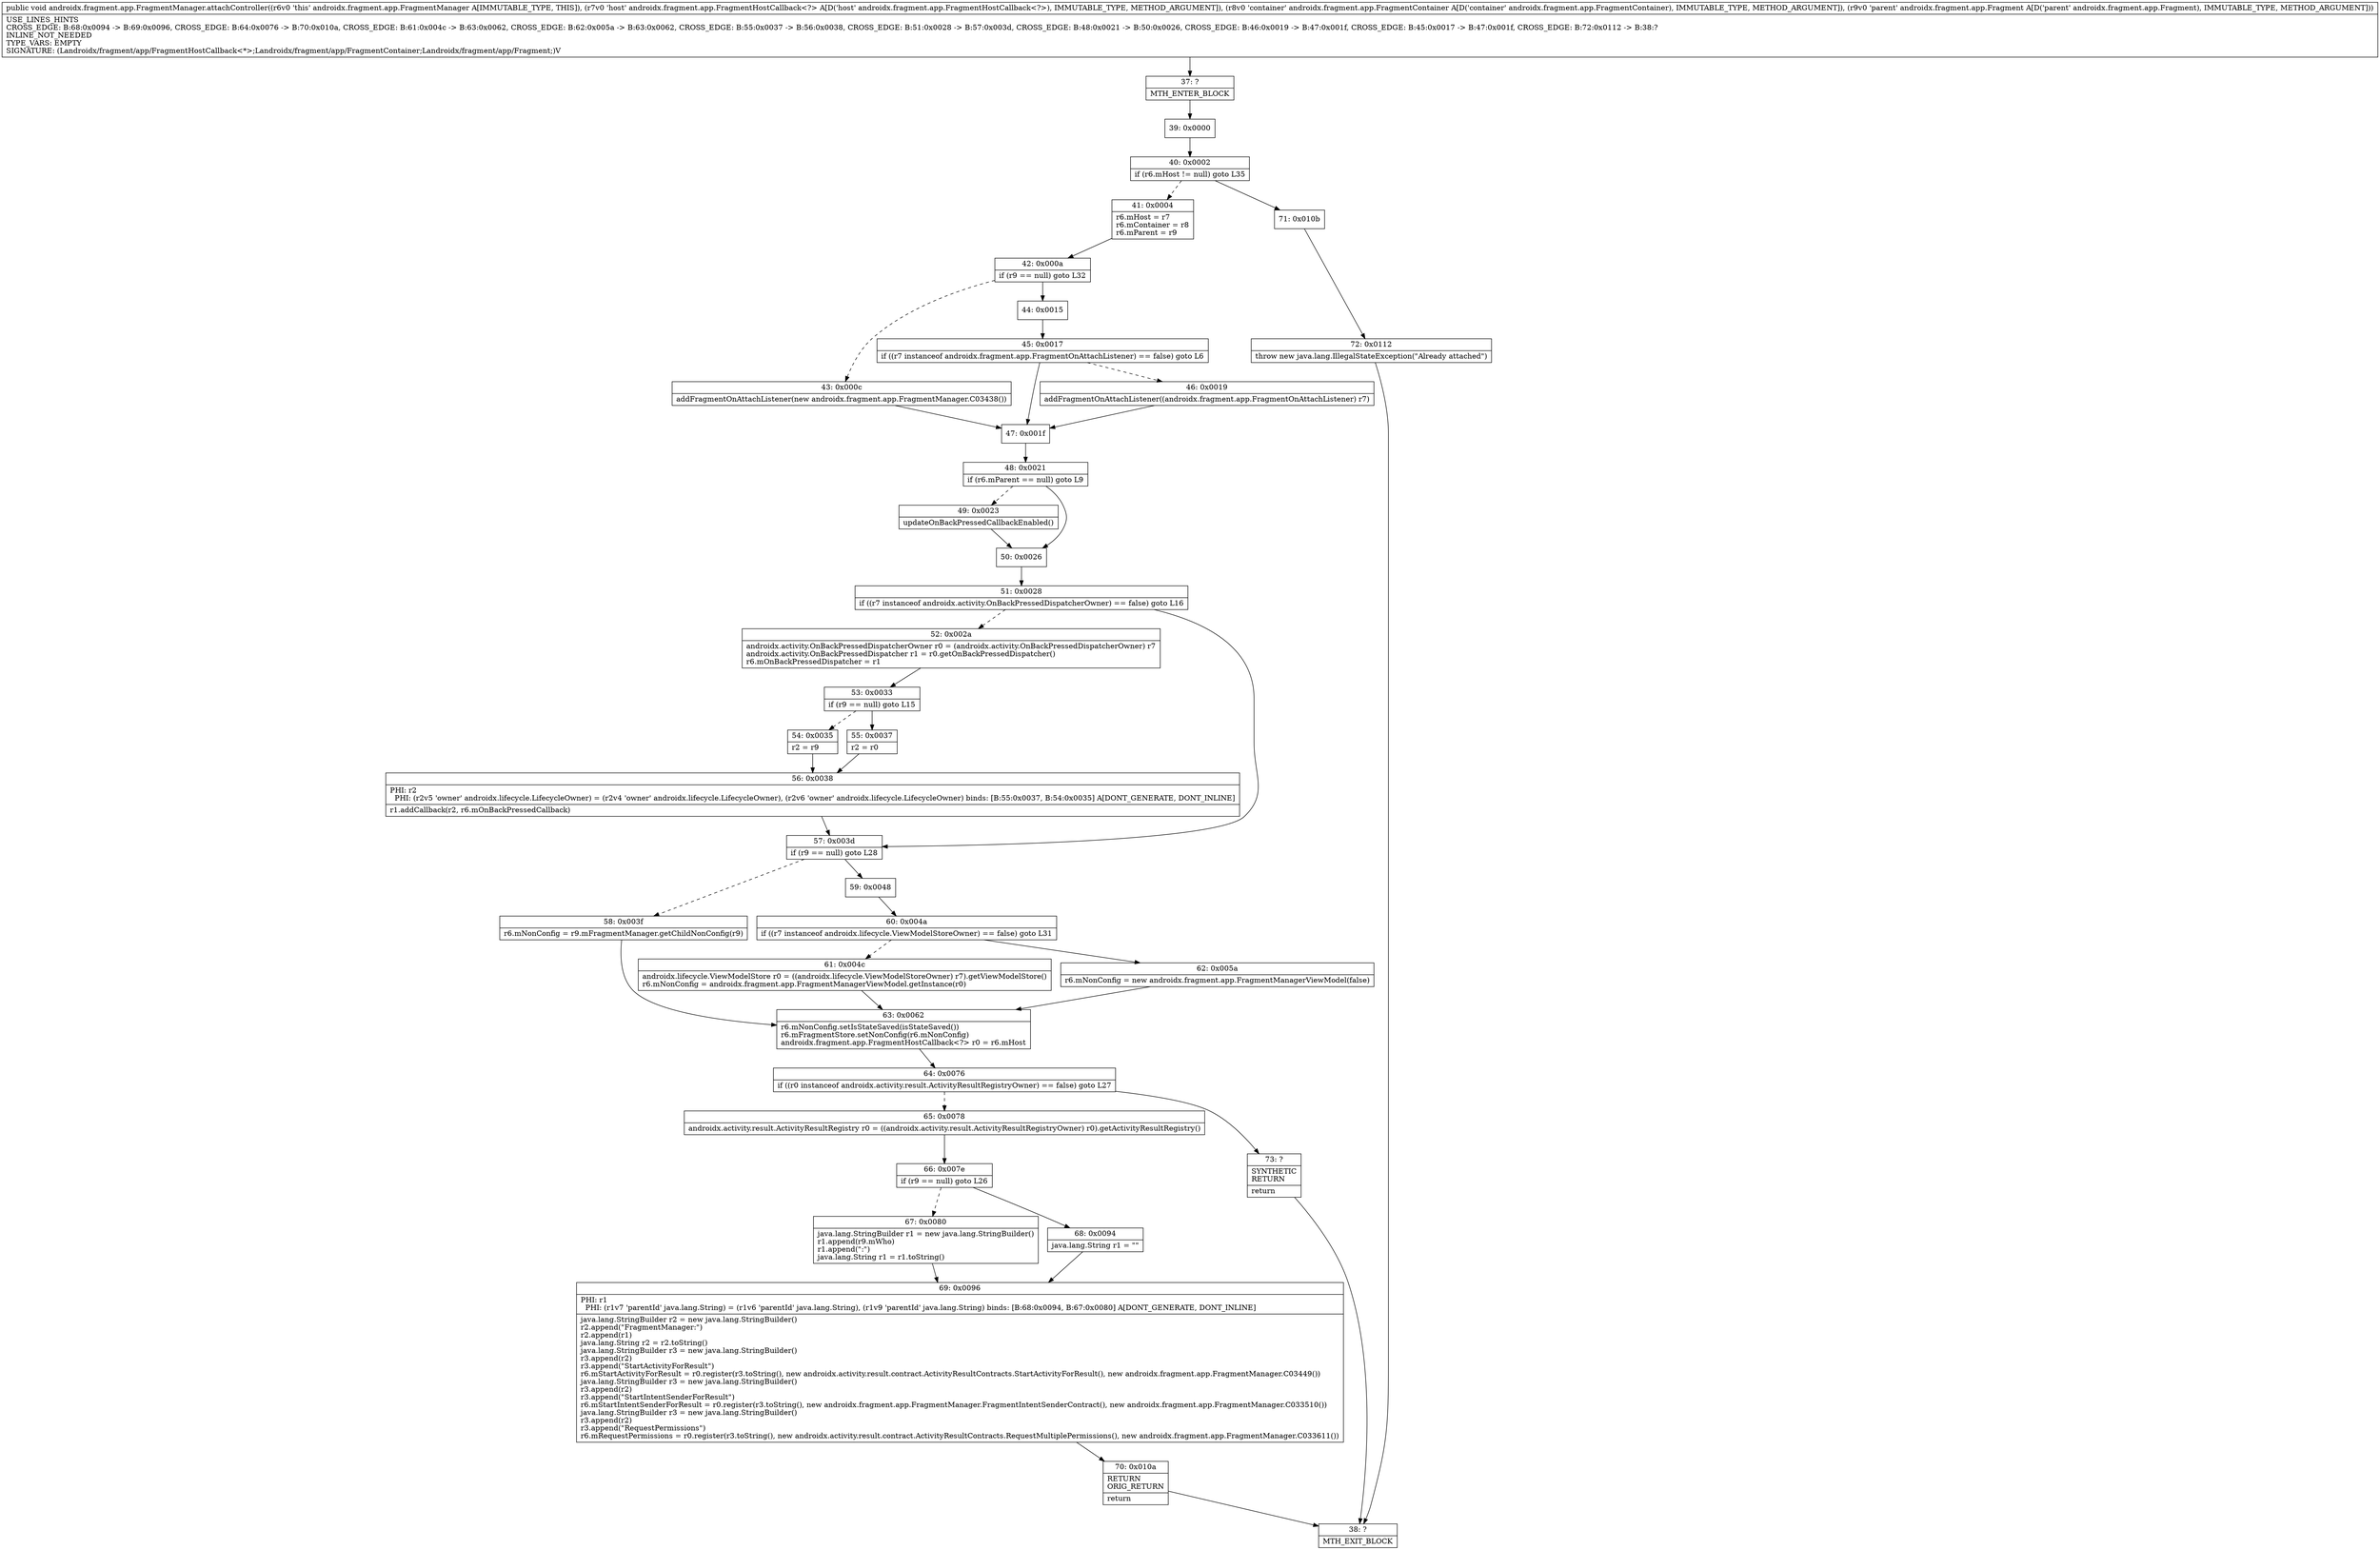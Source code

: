 digraph "CFG forandroidx.fragment.app.FragmentManager.attachController(Landroidx\/fragment\/app\/FragmentHostCallback;Landroidx\/fragment\/app\/FragmentContainer;Landroidx\/fragment\/app\/Fragment;)V" {
Node_37 [shape=record,label="{37\:\ ?|MTH_ENTER_BLOCK\l}"];
Node_39 [shape=record,label="{39\:\ 0x0000}"];
Node_40 [shape=record,label="{40\:\ 0x0002|if (r6.mHost != null) goto L35\l}"];
Node_41 [shape=record,label="{41\:\ 0x0004|r6.mHost = r7\lr6.mContainer = r8\lr6.mParent = r9\l}"];
Node_42 [shape=record,label="{42\:\ 0x000a|if (r9 == null) goto L32\l}"];
Node_43 [shape=record,label="{43\:\ 0x000c|addFragmentOnAttachListener(new androidx.fragment.app.FragmentManager.C03438())\l}"];
Node_47 [shape=record,label="{47\:\ 0x001f}"];
Node_48 [shape=record,label="{48\:\ 0x0021|if (r6.mParent == null) goto L9\l}"];
Node_49 [shape=record,label="{49\:\ 0x0023|updateOnBackPressedCallbackEnabled()\l}"];
Node_50 [shape=record,label="{50\:\ 0x0026}"];
Node_51 [shape=record,label="{51\:\ 0x0028|if ((r7 instanceof androidx.activity.OnBackPressedDispatcherOwner) == false) goto L16\l}"];
Node_52 [shape=record,label="{52\:\ 0x002a|androidx.activity.OnBackPressedDispatcherOwner r0 = (androidx.activity.OnBackPressedDispatcherOwner) r7\landroidx.activity.OnBackPressedDispatcher r1 = r0.getOnBackPressedDispatcher()\lr6.mOnBackPressedDispatcher = r1\l}"];
Node_53 [shape=record,label="{53\:\ 0x0033|if (r9 == null) goto L15\l}"];
Node_54 [shape=record,label="{54\:\ 0x0035|r2 = r9\l}"];
Node_56 [shape=record,label="{56\:\ 0x0038|PHI: r2 \l  PHI: (r2v5 'owner' androidx.lifecycle.LifecycleOwner) = (r2v4 'owner' androidx.lifecycle.LifecycleOwner), (r2v6 'owner' androidx.lifecycle.LifecycleOwner) binds: [B:55:0x0037, B:54:0x0035] A[DONT_GENERATE, DONT_INLINE]\l|r1.addCallback(r2, r6.mOnBackPressedCallback)\l}"];
Node_55 [shape=record,label="{55\:\ 0x0037|r2 = r0\l}"];
Node_57 [shape=record,label="{57\:\ 0x003d|if (r9 == null) goto L28\l}"];
Node_58 [shape=record,label="{58\:\ 0x003f|r6.mNonConfig = r9.mFragmentManager.getChildNonConfig(r9)\l}"];
Node_63 [shape=record,label="{63\:\ 0x0062|r6.mNonConfig.setIsStateSaved(isStateSaved())\lr6.mFragmentStore.setNonConfig(r6.mNonConfig)\landroidx.fragment.app.FragmentHostCallback\<?\> r0 = r6.mHost\l}"];
Node_64 [shape=record,label="{64\:\ 0x0076|if ((r0 instanceof androidx.activity.result.ActivityResultRegistryOwner) == false) goto L27\l}"];
Node_65 [shape=record,label="{65\:\ 0x0078|androidx.activity.result.ActivityResultRegistry r0 = ((androidx.activity.result.ActivityResultRegistryOwner) r0).getActivityResultRegistry()\l}"];
Node_66 [shape=record,label="{66\:\ 0x007e|if (r9 == null) goto L26\l}"];
Node_67 [shape=record,label="{67\:\ 0x0080|java.lang.StringBuilder r1 = new java.lang.StringBuilder()\lr1.append(r9.mWho)\lr1.append(\":\")\ljava.lang.String r1 = r1.toString()\l}"];
Node_69 [shape=record,label="{69\:\ 0x0096|PHI: r1 \l  PHI: (r1v7 'parentId' java.lang.String) = (r1v6 'parentId' java.lang.String), (r1v9 'parentId' java.lang.String) binds: [B:68:0x0094, B:67:0x0080] A[DONT_GENERATE, DONT_INLINE]\l|java.lang.StringBuilder r2 = new java.lang.StringBuilder()\lr2.append(\"FragmentManager:\")\lr2.append(r1)\ljava.lang.String r2 = r2.toString()\ljava.lang.StringBuilder r3 = new java.lang.StringBuilder()\lr3.append(r2)\lr3.append(\"StartActivityForResult\")\lr6.mStartActivityForResult = r0.register(r3.toString(), new androidx.activity.result.contract.ActivityResultContracts.StartActivityForResult(), new androidx.fragment.app.FragmentManager.C03449())\ljava.lang.StringBuilder r3 = new java.lang.StringBuilder()\lr3.append(r2)\lr3.append(\"StartIntentSenderForResult\")\lr6.mStartIntentSenderForResult = r0.register(r3.toString(), new androidx.fragment.app.FragmentManager.FragmentIntentSenderContract(), new androidx.fragment.app.FragmentManager.C033510())\ljava.lang.StringBuilder r3 = new java.lang.StringBuilder()\lr3.append(r2)\lr3.append(\"RequestPermissions\")\lr6.mRequestPermissions = r0.register(r3.toString(), new androidx.activity.result.contract.ActivityResultContracts.RequestMultiplePermissions(), new androidx.fragment.app.FragmentManager.C033611())\l}"];
Node_70 [shape=record,label="{70\:\ 0x010a|RETURN\lORIG_RETURN\l|return\l}"];
Node_38 [shape=record,label="{38\:\ ?|MTH_EXIT_BLOCK\l}"];
Node_68 [shape=record,label="{68\:\ 0x0094|java.lang.String r1 = \"\"\l}"];
Node_73 [shape=record,label="{73\:\ ?|SYNTHETIC\lRETURN\l|return\l}"];
Node_59 [shape=record,label="{59\:\ 0x0048}"];
Node_60 [shape=record,label="{60\:\ 0x004a|if ((r7 instanceof androidx.lifecycle.ViewModelStoreOwner) == false) goto L31\l}"];
Node_61 [shape=record,label="{61\:\ 0x004c|androidx.lifecycle.ViewModelStore r0 = ((androidx.lifecycle.ViewModelStoreOwner) r7).getViewModelStore()\lr6.mNonConfig = androidx.fragment.app.FragmentManagerViewModel.getInstance(r0)\l}"];
Node_62 [shape=record,label="{62\:\ 0x005a|r6.mNonConfig = new androidx.fragment.app.FragmentManagerViewModel(false)\l}"];
Node_44 [shape=record,label="{44\:\ 0x0015}"];
Node_45 [shape=record,label="{45\:\ 0x0017|if ((r7 instanceof androidx.fragment.app.FragmentOnAttachListener) == false) goto L6\l}"];
Node_46 [shape=record,label="{46\:\ 0x0019|addFragmentOnAttachListener((androidx.fragment.app.FragmentOnAttachListener) r7)\l}"];
Node_71 [shape=record,label="{71\:\ 0x010b}"];
Node_72 [shape=record,label="{72\:\ 0x0112|throw new java.lang.IllegalStateException(\"Already attached\")\l}"];
MethodNode[shape=record,label="{public void androidx.fragment.app.FragmentManager.attachController((r6v0 'this' androidx.fragment.app.FragmentManager A[IMMUTABLE_TYPE, THIS]), (r7v0 'host' androidx.fragment.app.FragmentHostCallback\<?\> A[D('host' androidx.fragment.app.FragmentHostCallback\<?\>), IMMUTABLE_TYPE, METHOD_ARGUMENT]), (r8v0 'container' androidx.fragment.app.FragmentContainer A[D('container' androidx.fragment.app.FragmentContainer), IMMUTABLE_TYPE, METHOD_ARGUMENT]), (r9v0 'parent' androidx.fragment.app.Fragment A[D('parent' androidx.fragment.app.Fragment), IMMUTABLE_TYPE, METHOD_ARGUMENT]))  | USE_LINES_HINTS\lCROSS_EDGE: B:68:0x0094 \-\> B:69:0x0096, CROSS_EDGE: B:64:0x0076 \-\> B:70:0x010a, CROSS_EDGE: B:61:0x004c \-\> B:63:0x0062, CROSS_EDGE: B:62:0x005a \-\> B:63:0x0062, CROSS_EDGE: B:55:0x0037 \-\> B:56:0x0038, CROSS_EDGE: B:51:0x0028 \-\> B:57:0x003d, CROSS_EDGE: B:48:0x0021 \-\> B:50:0x0026, CROSS_EDGE: B:46:0x0019 \-\> B:47:0x001f, CROSS_EDGE: B:45:0x0017 \-\> B:47:0x001f, CROSS_EDGE: B:72:0x0112 \-\> B:38:?\lINLINE_NOT_NEEDED\lTYPE_VARS: EMPTY\lSIGNATURE: (Landroidx\/fragment\/app\/FragmentHostCallback\<*\>;Landroidx\/fragment\/app\/FragmentContainer;Landroidx\/fragment\/app\/Fragment;)V\l}"];
MethodNode -> Node_37;Node_37 -> Node_39;
Node_39 -> Node_40;
Node_40 -> Node_41[style=dashed];
Node_40 -> Node_71;
Node_41 -> Node_42;
Node_42 -> Node_43[style=dashed];
Node_42 -> Node_44;
Node_43 -> Node_47;
Node_47 -> Node_48;
Node_48 -> Node_49[style=dashed];
Node_48 -> Node_50;
Node_49 -> Node_50;
Node_50 -> Node_51;
Node_51 -> Node_52[style=dashed];
Node_51 -> Node_57;
Node_52 -> Node_53;
Node_53 -> Node_54[style=dashed];
Node_53 -> Node_55;
Node_54 -> Node_56;
Node_56 -> Node_57;
Node_55 -> Node_56;
Node_57 -> Node_58[style=dashed];
Node_57 -> Node_59;
Node_58 -> Node_63;
Node_63 -> Node_64;
Node_64 -> Node_65[style=dashed];
Node_64 -> Node_73;
Node_65 -> Node_66;
Node_66 -> Node_67[style=dashed];
Node_66 -> Node_68;
Node_67 -> Node_69;
Node_69 -> Node_70;
Node_70 -> Node_38;
Node_68 -> Node_69;
Node_73 -> Node_38;
Node_59 -> Node_60;
Node_60 -> Node_61[style=dashed];
Node_60 -> Node_62;
Node_61 -> Node_63;
Node_62 -> Node_63;
Node_44 -> Node_45;
Node_45 -> Node_46[style=dashed];
Node_45 -> Node_47;
Node_46 -> Node_47;
Node_71 -> Node_72;
Node_72 -> Node_38;
}

